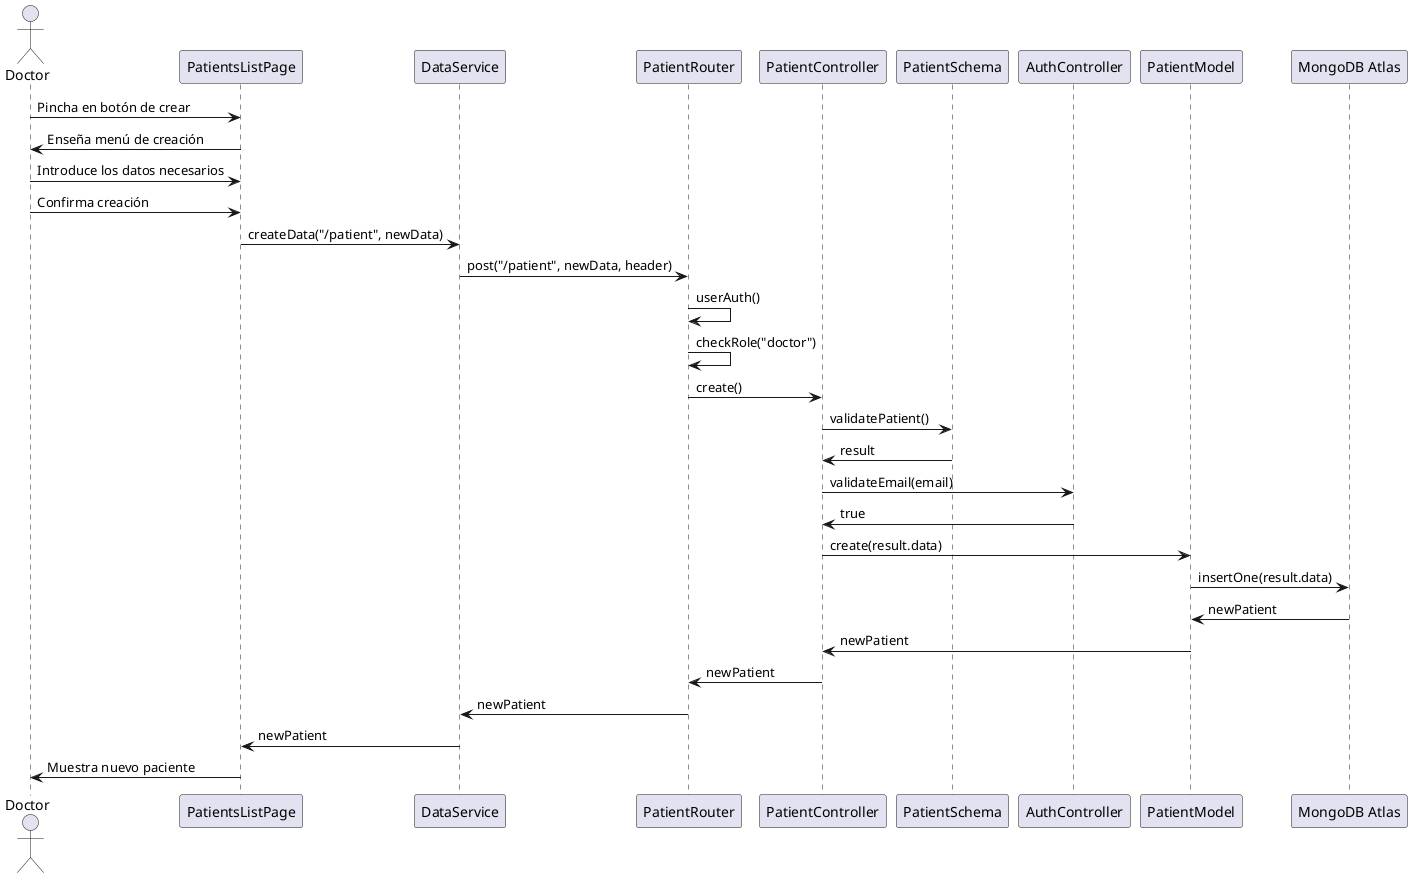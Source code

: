 @startuml
actor Doctor

Doctor -> PatientsListPage: Pincha en botón de crear
PatientsListPage -> Doctor : Enseña menú de creación
Doctor -> PatientsListPage: Introduce los datos necesarios
Doctor -> PatientsListPage: Confirma creación

PatientsListPage -> DataService : createData("/patient", newData)
DataService -> PatientRouter : post("/patient", newData, header)

PatientRouter -> PatientRouter : userAuth()
PatientRouter -> PatientRouter : checkRole("doctor")

PatientRouter -> PatientController : create()

PatientController -> PatientSchema  : validatePatient()
PatientSchema -> PatientController : result
PatientController -> AuthController : validateEmail(email)
AuthController -> PatientController : true
PatientController -> PatientModel : create(result.data)
PatientModel -> "MongoDB Atlas" : insertOne(result.data)

"MongoDB Atlas" -> PatientModel : newPatient 
PatientModel -> PatientController : newPatient
PatientController -> PatientRouter : newPatient
PatientRouter -> DataService: newPatient
DataService -> PatientsListPage : newPatient

PatientsListPage -> Doctor : Muestra nuevo paciente
@enduml